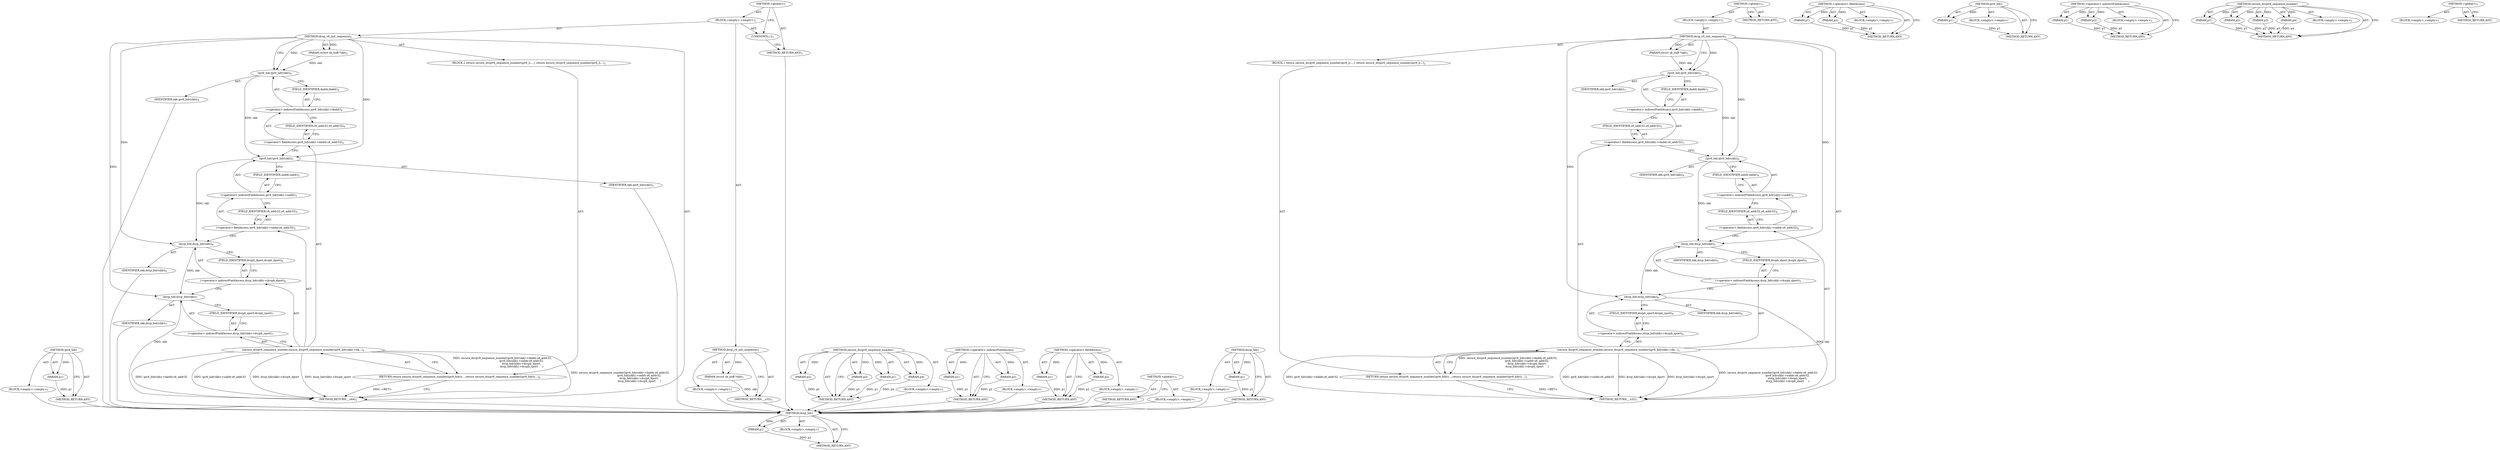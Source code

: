 digraph "dccp_hdr" {
vulnerable_73 [label=<(METHOD,dccp_hdr)>];
vulnerable_74 [label=<(PARAM,p1)>];
vulnerable_75 [label=<(BLOCK,&lt;empty&gt;,&lt;empty&gt;)>];
vulnerable_76 [label=<(METHOD_RETURN,ANY)>];
vulnerable_6 [label=<(METHOD,&lt;global&gt;)<SUB>1</SUB>>];
vulnerable_7 [label=<(BLOCK,&lt;empty&gt;,&lt;empty&gt;)<SUB>1</SUB>>];
vulnerable_8 [label=<(METHOD,dccp_v6_init_sequence)<SUB>1</SUB>>];
vulnerable_9 [label=<(PARAM,struct sk_buff *skb)<SUB>1</SUB>>];
vulnerable_10 [label=<(BLOCK,{
 	return secure_dccpv6_sequence_number(ipv6_h...,{
 	return secure_dccpv6_sequence_number(ipv6_h...)<SUB>2</SUB>>];
vulnerable_11 [label=<(RETURN,return secure_dccpv6_sequence_number(ipv6_hdr(s...,return secure_dccpv6_sequence_number(ipv6_hdr(s...)<SUB>3</SUB>>];
vulnerable_12 [label=<(secure_dccpv6_sequence_number,secure_dccpv6_sequence_number(ipv6_hdr(skb)-&gt;da...)<SUB>3</SUB>>];
vulnerable_13 [label=<(&lt;operator&gt;.fieldAccess,ipv6_hdr(skb)-&gt;daddr.s6_addr32)<SUB>3</SUB>>];
vulnerable_14 [label=<(&lt;operator&gt;.indirectFieldAccess,ipv6_hdr(skb)-&gt;daddr)<SUB>3</SUB>>];
vulnerable_15 [label=<(ipv6_hdr,ipv6_hdr(skb))<SUB>3</SUB>>];
vulnerable_16 [label=<(IDENTIFIER,skb,ipv6_hdr(skb))<SUB>3</SUB>>];
vulnerable_17 [label=<(FIELD_IDENTIFIER,daddr,daddr)<SUB>3</SUB>>];
vulnerable_18 [label=<(FIELD_IDENTIFIER,s6_addr32,s6_addr32)<SUB>3</SUB>>];
vulnerable_19 [label=<(&lt;operator&gt;.fieldAccess,ipv6_hdr(skb)-&gt;saddr.s6_addr32)<SUB>4</SUB>>];
vulnerable_20 [label=<(&lt;operator&gt;.indirectFieldAccess,ipv6_hdr(skb)-&gt;saddr)<SUB>4</SUB>>];
vulnerable_21 [label=<(ipv6_hdr,ipv6_hdr(skb))<SUB>4</SUB>>];
vulnerable_22 [label=<(IDENTIFIER,skb,ipv6_hdr(skb))<SUB>4</SUB>>];
vulnerable_23 [label=<(FIELD_IDENTIFIER,saddr,saddr)<SUB>4</SUB>>];
vulnerable_24 [label=<(FIELD_IDENTIFIER,s6_addr32,s6_addr32)<SUB>4</SUB>>];
vulnerable_25 [label=<(&lt;operator&gt;.indirectFieldAccess,dccp_hdr(skb)-&gt;dccph_dport)<SUB>5</SUB>>];
vulnerable_26 [label=<(dccp_hdr,dccp_hdr(skb))<SUB>5</SUB>>];
vulnerable_27 [label=<(IDENTIFIER,skb,dccp_hdr(skb))<SUB>5</SUB>>];
vulnerable_28 [label=<(FIELD_IDENTIFIER,dccph_dport,dccph_dport)<SUB>5</SUB>>];
vulnerable_29 [label=<(&lt;operator&gt;.indirectFieldAccess,dccp_hdr(skb)-&gt;dccph_sport)<SUB>6</SUB>>];
vulnerable_30 [label=<(dccp_hdr,dccp_hdr(skb))<SUB>6</SUB>>];
vulnerable_31 [label=<(IDENTIFIER,skb,dccp_hdr(skb))<SUB>6</SUB>>];
vulnerable_32 [label=<(FIELD_IDENTIFIER,dccph_sport,dccph_sport)<SUB>6</SUB>>];
vulnerable_33 [label=<(METHOD_RETURN,__u32)<SUB>1</SUB>>];
vulnerable_35 [label=<(METHOD_RETURN,ANY)<SUB>1</SUB>>];
vulnerable_59 [label=<(METHOD,&lt;operator&gt;.fieldAccess)>];
vulnerable_60 [label=<(PARAM,p1)>];
vulnerable_61 [label=<(PARAM,p2)>];
vulnerable_62 [label=<(BLOCK,&lt;empty&gt;,&lt;empty&gt;)>];
vulnerable_63 [label=<(METHOD_RETURN,ANY)>];
vulnerable_69 [label=<(METHOD,ipv6_hdr)>];
vulnerable_70 [label=<(PARAM,p1)>];
vulnerable_71 [label=<(BLOCK,&lt;empty&gt;,&lt;empty&gt;)>];
vulnerable_72 [label=<(METHOD_RETURN,ANY)>];
vulnerable_64 [label=<(METHOD,&lt;operator&gt;.indirectFieldAccess)>];
vulnerable_65 [label=<(PARAM,p1)>];
vulnerable_66 [label=<(PARAM,p2)>];
vulnerable_67 [label=<(BLOCK,&lt;empty&gt;,&lt;empty&gt;)>];
vulnerable_68 [label=<(METHOD_RETURN,ANY)>];
vulnerable_52 [label=<(METHOD,secure_dccpv6_sequence_number)>];
vulnerable_53 [label=<(PARAM,p1)>];
vulnerable_54 [label=<(PARAM,p2)>];
vulnerable_55 [label=<(PARAM,p3)>];
vulnerable_56 [label=<(PARAM,p4)>];
vulnerable_57 [label=<(BLOCK,&lt;empty&gt;,&lt;empty&gt;)>];
vulnerable_58 [label=<(METHOD_RETURN,ANY)>];
vulnerable_46 [label=<(METHOD,&lt;global&gt;)<SUB>1</SUB>>];
vulnerable_47 [label=<(BLOCK,&lt;empty&gt;,&lt;empty&gt;)>];
vulnerable_48 [label=<(METHOD_RETURN,ANY)>];
fixed_77 [label=<(METHOD,ipv6_hdr)>];
fixed_78 [label=<(PARAM,p1)>];
fixed_79 [label=<(BLOCK,&lt;empty&gt;,&lt;empty&gt;)>];
fixed_80 [label=<(METHOD_RETURN,ANY)>];
fixed_6 [label=<(METHOD,&lt;global&gt;)<SUB>1</SUB>>];
fixed_7 [label=<(BLOCK,&lt;empty&gt;,&lt;empty&gt;)<SUB>1</SUB>>];
fixed_8 [label=<(METHOD,dccp_v6_init_sequence)<SUB>1</SUB>>];
fixed_9 [label=<(PARAM,struct sk_buff *skb)<SUB>1</SUB>>];
fixed_10 [label=<(BLOCK,&lt;empty&gt;,&lt;empty&gt;)>];
fixed_11 [label=<(METHOD_RETURN,__u32)<SUB>1</SUB>>];
fixed_13 [label=<(UNKNOWN,),))<SUB>1</SUB>>];
fixed_14 [label=<(METHOD,dccp_v6_init_sequence)<SUB>2</SUB>>];
fixed_15 [label=<(PARAM,struct sk_buff *skb)<SUB>2</SUB>>];
fixed_16 [label=<(BLOCK,{
 	return secure_dccpv6_sequence_number(ipv6_h...,{
 	return secure_dccpv6_sequence_number(ipv6_h...)<SUB>3</SUB>>];
fixed_17 [label=<(RETURN,return secure_dccpv6_sequence_number(ipv6_hdr(s...,return secure_dccpv6_sequence_number(ipv6_hdr(s...)<SUB>4</SUB>>];
fixed_18 [label=<(secure_dccpv6_sequence_number,secure_dccpv6_sequence_number(ipv6_hdr(skb)-&gt;da...)<SUB>4</SUB>>];
fixed_19 [label=<(&lt;operator&gt;.fieldAccess,ipv6_hdr(skb)-&gt;daddr.s6_addr32)<SUB>4</SUB>>];
fixed_20 [label=<(&lt;operator&gt;.indirectFieldAccess,ipv6_hdr(skb)-&gt;daddr)<SUB>4</SUB>>];
fixed_21 [label=<(ipv6_hdr,ipv6_hdr(skb))<SUB>4</SUB>>];
fixed_22 [label=<(IDENTIFIER,skb,ipv6_hdr(skb))<SUB>4</SUB>>];
fixed_23 [label=<(FIELD_IDENTIFIER,daddr,daddr)<SUB>4</SUB>>];
fixed_24 [label=<(FIELD_IDENTIFIER,s6_addr32,s6_addr32)<SUB>4</SUB>>];
fixed_25 [label=<(&lt;operator&gt;.fieldAccess,ipv6_hdr(skb)-&gt;saddr.s6_addr32)<SUB>5</SUB>>];
fixed_26 [label=<(&lt;operator&gt;.indirectFieldAccess,ipv6_hdr(skb)-&gt;saddr)<SUB>5</SUB>>];
fixed_27 [label=<(ipv6_hdr,ipv6_hdr(skb))<SUB>5</SUB>>];
fixed_28 [label=<(IDENTIFIER,skb,ipv6_hdr(skb))<SUB>5</SUB>>];
fixed_29 [label=<(FIELD_IDENTIFIER,saddr,saddr)<SUB>5</SUB>>];
fixed_30 [label=<(FIELD_IDENTIFIER,s6_addr32,s6_addr32)<SUB>5</SUB>>];
fixed_31 [label=<(&lt;operator&gt;.indirectFieldAccess,dccp_hdr(skb)-&gt;dccph_dport)<SUB>6</SUB>>];
fixed_32 [label=<(dccp_hdr,dccp_hdr(skb))<SUB>6</SUB>>];
fixed_33 [label=<(IDENTIFIER,skb,dccp_hdr(skb))<SUB>6</SUB>>];
fixed_34 [label=<(FIELD_IDENTIFIER,dccph_dport,dccph_dport)<SUB>6</SUB>>];
fixed_35 [label=<(&lt;operator&gt;.indirectFieldAccess,dccp_hdr(skb)-&gt;dccph_sport)<SUB>7</SUB>>];
fixed_36 [label=<(dccp_hdr,dccp_hdr(skb))<SUB>7</SUB>>];
fixed_37 [label=<(IDENTIFIER,skb,dccp_hdr(skb))<SUB>7</SUB>>];
fixed_38 [label=<(FIELD_IDENTIFIER,dccph_sport,dccph_sport)<SUB>7</SUB>>];
fixed_39 [label=<(METHOD_RETURN,__u64)<SUB>2</SUB>>];
fixed_41 [label=<(METHOD_RETURN,ANY)<SUB>1</SUB>>];
fixed_60 [label=<(METHOD,secure_dccpv6_sequence_number)>];
fixed_61 [label=<(PARAM,p1)>];
fixed_62 [label=<(PARAM,p2)>];
fixed_63 [label=<(PARAM,p3)>];
fixed_64 [label=<(PARAM,p4)>];
fixed_65 [label=<(BLOCK,&lt;empty&gt;,&lt;empty&gt;)>];
fixed_66 [label=<(METHOD_RETURN,ANY)>];
fixed_72 [label=<(METHOD,&lt;operator&gt;.indirectFieldAccess)>];
fixed_73 [label=<(PARAM,p1)>];
fixed_74 [label=<(PARAM,p2)>];
fixed_75 [label=<(BLOCK,&lt;empty&gt;,&lt;empty&gt;)>];
fixed_76 [label=<(METHOD_RETURN,ANY)>];
fixed_67 [label=<(METHOD,&lt;operator&gt;.fieldAccess)>];
fixed_68 [label=<(PARAM,p1)>];
fixed_69 [label=<(PARAM,p2)>];
fixed_70 [label=<(BLOCK,&lt;empty&gt;,&lt;empty&gt;)>];
fixed_71 [label=<(METHOD_RETURN,ANY)>];
fixed_54 [label=<(METHOD,&lt;global&gt;)<SUB>1</SUB>>];
fixed_55 [label=<(BLOCK,&lt;empty&gt;,&lt;empty&gt;)>];
fixed_56 [label=<(METHOD_RETURN,ANY)>];
fixed_81 [label=<(METHOD,dccp_hdr)>];
fixed_82 [label=<(PARAM,p1)>];
fixed_83 [label=<(BLOCK,&lt;empty&gt;,&lt;empty&gt;)>];
fixed_84 [label=<(METHOD_RETURN,ANY)>];
vulnerable_73 -> vulnerable_74  [key=0, label="AST: "];
vulnerable_73 -> vulnerable_74  [key=1, label="DDG: "];
vulnerable_73 -> vulnerable_75  [key=0, label="AST: "];
vulnerable_73 -> vulnerable_76  [key=0, label="AST: "];
vulnerable_73 -> vulnerable_76  [key=1, label="CFG: "];
vulnerable_74 -> vulnerable_76  [key=0, label="DDG: p1"];
vulnerable_6 -> vulnerable_7  [key=0, label="AST: "];
vulnerable_6 -> vulnerable_35  [key=0, label="AST: "];
vulnerable_6 -> vulnerable_35  [key=1, label="CFG: "];
vulnerable_7 -> vulnerable_8  [key=0, label="AST: "];
vulnerable_8 -> vulnerable_9  [key=0, label="AST: "];
vulnerable_8 -> vulnerable_9  [key=1, label="DDG: "];
vulnerable_8 -> vulnerable_10  [key=0, label="AST: "];
vulnerable_8 -> vulnerable_33  [key=0, label="AST: "];
vulnerable_8 -> vulnerable_15  [key=0, label="CFG: "];
vulnerable_8 -> vulnerable_15  [key=1, label="DDG: "];
vulnerable_8 -> vulnerable_26  [key=0, label="DDG: "];
vulnerable_8 -> vulnerable_30  [key=0, label="DDG: "];
vulnerable_8 -> vulnerable_21  [key=0, label="DDG: "];
vulnerable_9 -> vulnerable_15  [key=0, label="DDG: skb"];
vulnerable_10 -> vulnerable_11  [key=0, label="AST: "];
vulnerable_11 -> vulnerable_12  [key=0, label="AST: "];
vulnerable_11 -> vulnerable_33  [key=0, label="CFG: "];
vulnerable_11 -> vulnerable_33  [key=1, label="DDG: &lt;RET&gt;"];
vulnerable_12 -> vulnerable_13  [key=0, label="AST: "];
vulnerable_12 -> vulnerable_19  [key=0, label="AST: "];
vulnerable_12 -> vulnerable_25  [key=0, label="AST: "];
vulnerable_12 -> vulnerable_29  [key=0, label="AST: "];
vulnerable_12 -> vulnerable_11  [key=0, label="CFG: "];
vulnerable_12 -> vulnerable_11  [key=1, label="DDG: secure_dccpv6_sequence_number(ipv6_hdr(skb)-&gt;daddr.s6_addr32,
 					     ipv6_hdr(skb)-&gt;saddr.s6_addr32,
					     dccp_hdr(skb)-&gt;dccph_dport,
					     dccp_hdr(skb)-&gt;dccph_sport     )"];
vulnerable_12 -> vulnerable_33  [key=0, label="DDG: ipv6_hdr(skb)-&gt;daddr.s6_addr32"];
vulnerable_12 -> vulnerable_33  [key=1, label="DDG: ipv6_hdr(skb)-&gt;saddr.s6_addr32"];
vulnerable_12 -> vulnerable_33  [key=2, label="DDG: dccp_hdr(skb)-&gt;dccph_dport"];
vulnerable_12 -> vulnerable_33  [key=3, label="DDG: dccp_hdr(skb)-&gt;dccph_sport"];
vulnerable_12 -> vulnerable_33  [key=4, label="DDG: secure_dccpv6_sequence_number(ipv6_hdr(skb)-&gt;daddr.s6_addr32,
 					     ipv6_hdr(skb)-&gt;saddr.s6_addr32,
					     dccp_hdr(skb)-&gt;dccph_dport,
					     dccp_hdr(skb)-&gt;dccph_sport     )"];
vulnerable_13 -> vulnerable_14  [key=0, label="AST: "];
vulnerable_13 -> vulnerable_18  [key=0, label="AST: "];
vulnerable_13 -> vulnerable_21  [key=0, label="CFG: "];
vulnerable_14 -> vulnerable_15  [key=0, label="AST: "];
vulnerable_14 -> vulnerable_17  [key=0, label="AST: "];
vulnerable_14 -> vulnerable_18  [key=0, label="CFG: "];
vulnerable_15 -> vulnerable_16  [key=0, label="AST: "];
vulnerable_15 -> vulnerable_17  [key=0, label="CFG: "];
vulnerable_15 -> vulnerable_21  [key=0, label="DDG: skb"];
vulnerable_17 -> vulnerable_14  [key=0, label="CFG: "];
vulnerable_18 -> vulnerable_13  [key=0, label="CFG: "];
vulnerable_19 -> vulnerable_20  [key=0, label="AST: "];
vulnerable_19 -> vulnerable_24  [key=0, label="AST: "];
vulnerable_19 -> vulnerable_26  [key=0, label="CFG: "];
vulnerable_20 -> vulnerable_21  [key=0, label="AST: "];
vulnerable_20 -> vulnerable_23  [key=0, label="AST: "];
vulnerable_20 -> vulnerable_24  [key=0, label="CFG: "];
vulnerable_21 -> vulnerable_22  [key=0, label="AST: "];
vulnerable_21 -> vulnerable_23  [key=0, label="CFG: "];
vulnerable_21 -> vulnerable_26  [key=0, label="DDG: skb"];
vulnerable_23 -> vulnerable_20  [key=0, label="CFG: "];
vulnerable_24 -> vulnerable_19  [key=0, label="CFG: "];
vulnerable_25 -> vulnerable_26  [key=0, label="AST: "];
vulnerable_25 -> vulnerable_28  [key=0, label="AST: "];
vulnerable_25 -> vulnerable_30  [key=0, label="CFG: "];
vulnerable_26 -> vulnerable_27  [key=0, label="AST: "];
vulnerable_26 -> vulnerable_28  [key=0, label="CFG: "];
vulnerable_26 -> vulnerable_30  [key=0, label="DDG: skb"];
vulnerable_28 -> vulnerable_25  [key=0, label="CFG: "];
vulnerable_29 -> vulnerable_30  [key=0, label="AST: "];
vulnerable_29 -> vulnerable_32  [key=0, label="AST: "];
vulnerable_29 -> vulnerable_12  [key=0, label="CFG: "];
vulnerable_30 -> vulnerable_31  [key=0, label="AST: "];
vulnerable_30 -> vulnerable_32  [key=0, label="CFG: "];
vulnerable_30 -> vulnerable_33  [key=0, label="DDG: skb"];
vulnerable_32 -> vulnerable_29  [key=0, label="CFG: "];
vulnerable_59 -> vulnerable_60  [key=0, label="AST: "];
vulnerable_59 -> vulnerable_60  [key=1, label="DDG: "];
vulnerable_59 -> vulnerable_62  [key=0, label="AST: "];
vulnerable_59 -> vulnerable_61  [key=0, label="AST: "];
vulnerable_59 -> vulnerable_61  [key=1, label="DDG: "];
vulnerable_59 -> vulnerable_63  [key=0, label="AST: "];
vulnerable_59 -> vulnerable_63  [key=1, label="CFG: "];
vulnerable_60 -> vulnerable_63  [key=0, label="DDG: p1"];
vulnerable_61 -> vulnerable_63  [key=0, label="DDG: p2"];
vulnerable_69 -> vulnerable_70  [key=0, label="AST: "];
vulnerable_69 -> vulnerable_70  [key=1, label="DDG: "];
vulnerable_69 -> vulnerable_71  [key=0, label="AST: "];
vulnerable_69 -> vulnerable_72  [key=0, label="AST: "];
vulnerable_69 -> vulnerable_72  [key=1, label="CFG: "];
vulnerable_70 -> vulnerable_72  [key=0, label="DDG: p1"];
vulnerable_64 -> vulnerable_65  [key=0, label="AST: "];
vulnerable_64 -> vulnerable_65  [key=1, label="DDG: "];
vulnerable_64 -> vulnerable_67  [key=0, label="AST: "];
vulnerable_64 -> vulnerable_66  [key=0, label="AST: "];
vulnerable_64 -> vulnerable_66  [key=1, label="DDG: "];
vulnerable_64 -> vulnerable_68  [key=0, label="AST: "];
vulnerable_64 -> vulnerable_68  [key=1, label="CFG: "];
vulnerable_65 -> vulnerable_68  [key=0, label="DDG: p1"];
vulnerable_66 -> vulnerable_68  [key=0, label="DDG: p2"];
vulnerable_52 -> vulnerable_53  [key=0, label="AST: "];
vulnerable_52 -> vulnerable_53  [key=1, label="DDG: "];
vulnerable_52 -> vulnerable_57  [key=0, label="AST: "];
vulnerable_52 -> vulnerable_54  [key=0, label="AST: "];
vulnerable_52 -> vulnerable_54  [key=1, label="DDG: "];
vulnerable_52 -> vulnerable_58  [key=0, label="AST: "];
vulnerable_52 -> vulnerable_58  [key=1, label="CFG: "];
vulnerable_52 -> vulnerable_55  [key=0, label="AST: "];
vulnerable_52 -> vulnerable_55  [key=1, label="DDG: "];
vulnerable_52 -> vulnerable_56  [key=0, label="AST: "];
vulnerable_52 -> vulnerable_56  [key=1, label="DDG: "];
vulnerable_53 -> vulnerable_58  [key=0, label="DDG: p1"];
vulnerable_54 -> vulnerable_58  [key=0, label="DDG: p2"];
vulnerable_55 -> vulnerable_58  [key=0, label="DDG: p3"];
vulnerable_56 -> vulnerable_58  [key=0, label="DDG: p4"];
vulnerable_46 -> vulnerable_47  [key=0, label="AST: "];
vulnerable_46 -> vulnerable_48  [key=0, label="AST: "];
vulnerable_46 -> vulnerable_48  [key=1, label="CFG: "];
fixed_77 -> fixed_78  [key=0, label="AST: "];
fixed_77 -> fixed_78  [key=1, label="DDG: "];
fixed_77 -> fixed_79  [key=0, label="AST: "];
fixed_77 -> fixed_80  [key=0, label="AST: "];
fixed_77 -> fixed_80  [key=1, label="CFG: "];
fixed_78 -> fixed_80  [key=0, label="DDG: p1"];
fixed_79 -> vulnerable_73  [key=0];
fixed_80 -> vulnerable_73  [key=0];
fixed_6 -> fixed_7  [key=0, label="AST: "];
fixed_6 -> fixed_41  [key=0, label="AST: "];
fixed_6 -> fixed_13  [key=0, label="CFG: "];
fixed_7 -> fixed_8  [key=0, label="AST: "];
fixed_7 -> fixed_13  [key=0, label="AST: "];
fixed_7 -> fixed_14  [key=0, label="AST: "];
fixed_8 -> fixed_9  [key=0, label="AST: "];
fixed_8 -> fixed_9  [key=1, label="DDG: "];
fixed_8 -> fixed_10  [key=0, label="AST: "];
fixed_8 -> fixed_11  [key=0, label="AST: "];
fixed_8 -> fixed_11  [key=1, label="CFG: "];
fixed_9 -> fixed_11  [key=0, label="DDG: skb"];
fixed_10 -> vulnerable_73  [key=0];
fixed_11 -> vulnerable_73  [key=0];
fixed_13 -> fixed_41  [key=0, label="CFG: "];
fixed_14 -> fixed_15  [key=0, label="AST: "];
fixed_14 -> fixed_15  [key=1, label="DDG: "];
fixed_14 -> fixed_16  [key=0, label="AST: "];
fixed_14 -> fixed_39  [key=0, label="AST: "];
fixed_14 -> fixed_21  [key=0, label="CFG: "];
fixed_14 -> fixed_21  [key=1, label="DDG: "];
fixed_14 -> fixed_32  [key=0, label="DDG: "];
fixed_14 -> fixed_36  [key=0, label="DDG: "];
fixed_14 -> fixed_27  [key=0, label="DDG: "];
fixed_15 -> fixed_21  [key=0, label="DDG: skb"];
fixed_16 -> fixed_17  [key=0, label="AST: "];
fixed_17 -> fixed_18  [key=0, label="AST: "];
fixed_17 -> fixed_39  [key=0, label="CFG: "];
fixed_17 -> fixed_39  [key=1, label="DDG: &lt;RET&gt;"];
fixed_18 -> fixed_19  [key=0, label="AST: "];
fixed_18 -> fixed_25  [key=0, label="AST: "];
fixed_18 -> fixed_31  [key=0, label="AST: "];
fixed_18 -> fixed_35  [key=0, label="AST: "];
fixed_18 -> fixed_17  [key=0, label="CFG: "];
fixed_18 -> fixed_17  [key=1, label="DDG: secure_dccpv6_sequence_number(ipv6_hdr(skb)-&gt;daddr.s6_addr32,
 					     ipv6_hdr(skb)-&gt;saddr.s6_addr32,
					     dccp_hdr(skb)-&gt;dccph_dport,
					     dccp_hdr(skb)-&gt;dccph_sport     )"];
fixed_18 -> fixed_39  [key=0, label="DDG: ipv6_hdr(skb)-&gt;daddr.s6_addr32"];
fixed_18 -> fixed_39  [key=1, label="DDG: ipv6_hdr(skb)-&gt;saddr.s6_addr32"];
fixed_18 -> fixed_39  [key=2, label="DDG: dccp_hdr(skb)-&gt;dccph_dport"];
fixed_18 -> fixed_39  [key=3, label="DDG: dccp_hdr(skb)-&gt;dccph_sport"];
fixed_18 -> fixed_39  [key=4, label="DDG: secure_dccpv6_sequence_number(ipv6_hdr(skb)-&gt;daddr.s6_addr32,
 					     ipv6_hdr(skb)-&gt;saddr.s6_addr32,
					     dccp_hdr(skb)-&gt;dccph_dport,
					     dccp_hdr(skb)-&gt;dccph_sport     )"];
fixed_19 -> fixed_20  [key=0, label="AST: "];
fixed_19 -> fixed_24  [key=0, label="AST: "];
fixed_19 -> fixed_27  [key=0, label="CFG: "];
fixed_20 -> fixed_21  [key=0, label="AST: "];
fixed_20 -> fixed_23  [key=0, label="AST: "];
fixed_20 -> fixed_24  [key=0, label="CFG: "];
fixed_21 -> fixed_22  [key=0, label="AST: "];
fixed_21 -> fixed_23  [key=0, label="CFG: "];
fixed_21 -> fixed_27  [key=0, label="DDG: skb"];
fixed_22 -> vulnerable_73  [key=0];
fixed_23 -> fixed_20  [key=0, label="CFG: "];
fixed_24 -> fixed_19  [key=0, label="CFG: "];
fixed_25 -> fixed_26  [key=0, label="AST: "];
fixed_25 -> fixed_30  [key=0, label="AST: "];
fixed_25 -> fixed_32  [key=0, label="CFG: "];
fixed_26 -> fixed_27  [key=0, label="AST: "];
fixed_26 -> fixed_29  [key=0, label="AST: "];
fixed_26 -> fixed_30  [key=0, label="CFG: "];
fixed_27 -> fixed_28  [key=0, label="AST: "];
fixed_27 -> fixed_29  [key=0, label="CFG: "];
fixed_27 -> fixed_32  [key=0, label="DDG: skb"];
fixed_28 -> vulnerable_73  [key=0];
fixed_29 -> fixed_26  [key=0, label="CFG: "];
fixed_30 -> fixed_25  [key=0, label="CFG: "];
fixed_31 -> fixed_32  [key=0, label="AST: "];
fixed_31 -> fixed_34  [key=0, label="AST: "];
fixed_31 -> fixed_36  [key=0, label="CFG: "];
fixed_32 -> fixed_33  [key=0, label="AST: "];
fixed_32 -> fixed_34  [key=0, label="CFG: "];
fixed_32 -> fixed_36  [key=0, label="DDG: skb"];
fixed_33 -> vulnerable_73  [key=0];
fixed_34 -> fixed_31  [key=0, label="CFG: "];
fixed_35 -> fixed_36  [key=0, label="AST: "];
fixed_35 -> fixed_38  [key=0, label="AST: "];
fixed_35 -> fixed_18  [key=0, label="CFG: "];
fixed_36 -> fixed_37  [key=0, label="AST: "];
fixed_36 -> fixed_38  [key=0, label="CFG: "];
fixed_36 -> fixed_39  [key=0, label="DDG: skb"];
fixed_37 -> vulnerable_73  [key=0];
fixed_38 -> fixed_35  [key=0, label="CFG: "];
fixed_39 -> vulnerable_73  [key=0];
fixed_41 -> vulnerable_73  [key=0];
fixed_60 -> fixed_61  [key=0, label="AST: "];
fixed_60 -> fixed_61  [key=1, label="DDG: "];
fixed_60 -> fixed_65  [key=0, label="AST: "];
fixed_60 -> fixed_62  [key=0, label="AST: "];
fixed_60 -> fixed_62  [key=1, label="DDG: "];
fixed_60 -> fixed_66  [key=0, label="AST: "];
fixed_60 -> fixed_66  [key=1, label="CFG: "];
fixed_60 -> fixed_63  [key=0, label="AST: "];
fixed_60 -> fixed_63  [key=1, label="DDG: "];
fixed_60 -> fixed_64  [key=0, label="AST: "];
fixed_60 -> fixed_64  [key=1, label="DDG: "];
fixed_61 -> fixed_66  [key=0, label="DDG: p1"];
fixed_62 -> fixed_66  [key=0, label="DDG: p2"];
fixed_63 -> fixed_66  [key=0, label="DDG: p3"];
fixed_64 -> fixed_66  [key=0, label="DDG: p4"];
fixed_65 -> vulnerable_73  [key=0];
fixed_66 -> vulnerable_73  [key=0];
fixed_72 -> fixed_73  [key=0, label="AST: "];
fixed_72 -> fixed_73  [key=1, label="DDG: "];
fixed_72 -> fixed_75  [key=0, label="AST: "];
fixed_72 -> fixed_74  [key=0, label="AST: "];
fixed_72 -> fixed_74  [key=1, label="DDG: "];
fixed_72 -> fixed_76  [key=0, label="AST: "];
fixed_72 -> fixed_76  [key=1, label="CFG: "];
fixed_73 -> fixed_76  [key=0, label="DDG: p1"];
fixed_74 -> fixed_76  [key=0, label="DDG: p2"];
fixed_75 -> vulnerable_73  [key=0];
fixed_76 -> vulnerable_73  [key=0];
fixed_67 -> fixed_68  [key=0, label="AST: "];
fixed_67 -> fixed_68  [key=1, label="DDG: "];
fixed_67 -> fixed_70  [key=0, label="AST: "];
fixed_67 -> fixed_69  [key=0, label="AST: "];
fixed_67 -> fixed_69  [key=1, label="DDG: "];
fixed_67 -> fixed_71  [key=0, label="AST: "];
fixed_67 -> fixed_71  [key=1, label="CFG: "];
fixed_68 -> fixed_71  [key=0, label="DDG: p1"];
fixed_69 -> fixed_71  [key=0, label="DDG: p2"];
fixed_70 -> vulnerable_73  [key=0];
fixed_71 -> vulnerable_73  [key=0];
fixed_54 -> fixed_55  [key=0, label="AST: "];
fixed_54 -> fixed_56  [key=0, label="AST: "];
fixed_54 -> fixed_56  [key=1, label="CFG: "];
fixed_55 -> vulnerable_73  [key=0];
fixed_56 -> vulnerable_73  [key=0];
fixed_81 -> fixed_82  [key=0, label="AST: "];
fixed_81 -> fixed_82  [key=1, label="DDG: "];
fixed_81 -> fixed_83  [key=0, label="AST: "];
fixed_81 -> fixed_84  [key=0, label="AST: "];
fixed_81 -> fixed_84  [key=1, label="CFG: "];
fixed_82 -> fixed_84  [key=0, label="DDG: p1"];
fixed_83 -> vulnerable_73  [key=0];
fixed_84 -> vulnerable_73  [key=0];
}
